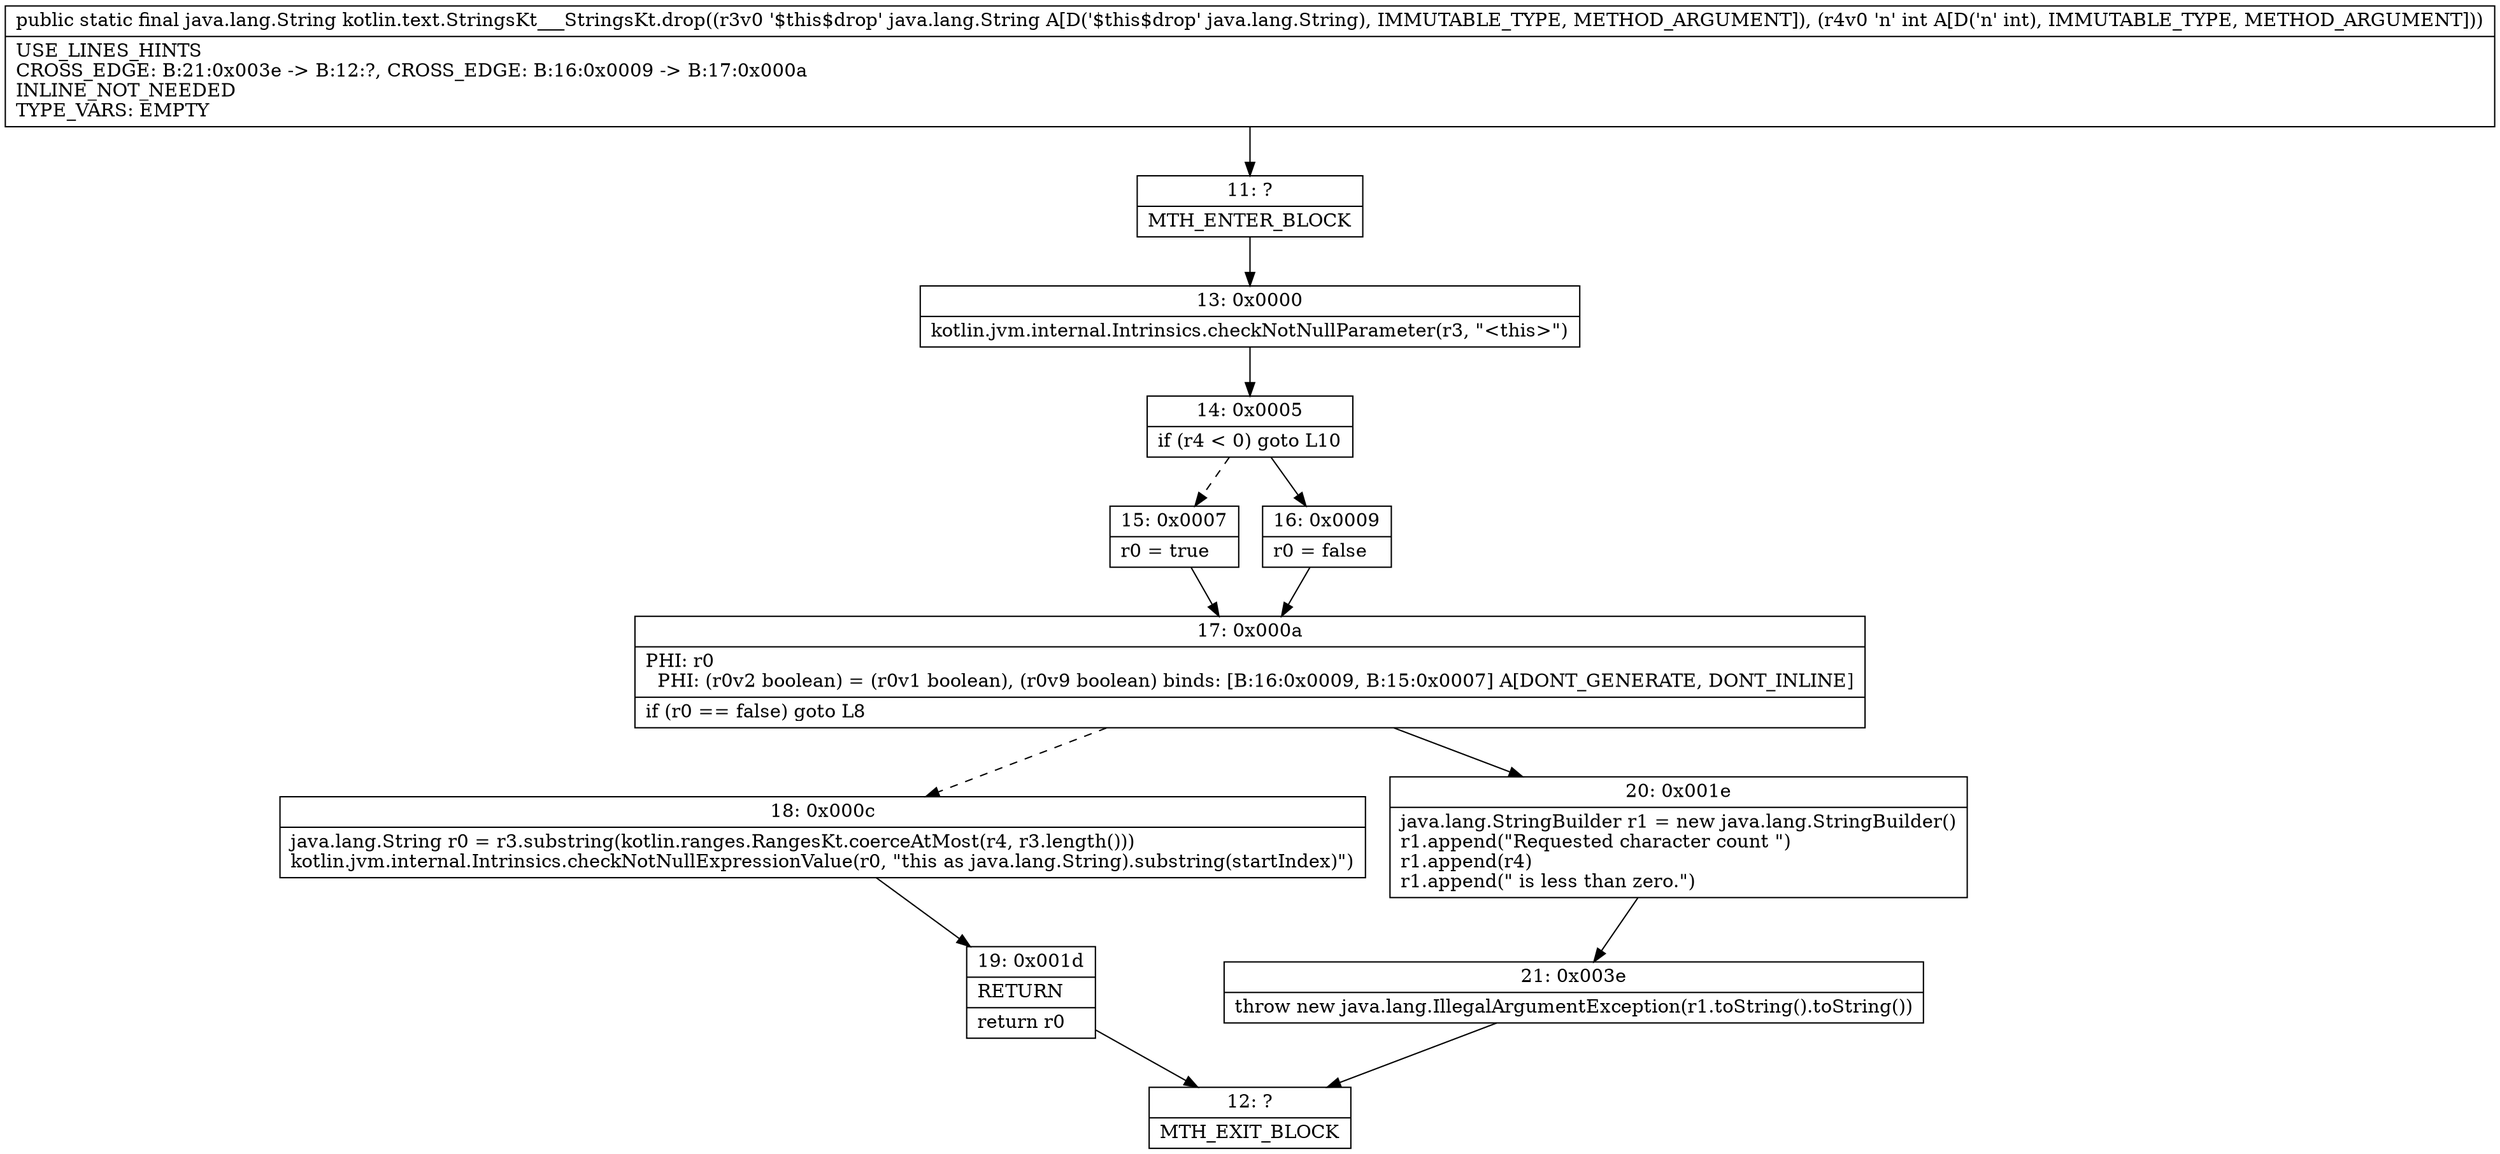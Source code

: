 digraph "CFG forkotlin.text.StringsKt___StringsKt.drop(Ljava\/lang\/String;I)Ljava\/lang\/String;" {
Node_11 [shape=record,label="{11\:\ ?|MTH_ENTER_BLOCK\l}"];
Node_13 [shape=record,label="{13\:\ 0x0000|kotlin.jvm.internal.Intrinsics.checkNotNullParameter(r3, \"\<this\>\")\l}"];
Node_14 [shape=record,label="{14\:\ 0x0005|if (r4 \< 0) goto L10\l}"];
Node_15 [shape=record,label="{15\:\ 0x0007|r0 = true\l}"];
Node_17 [shape=record,label="{17\:\ 0x000a|PHI: r0 \l  PHI: (r0v2 boolean) = (r0v1 boolean), (r0v9 boolean) binds: [B:16:0x0009, B:15:0x0007] A[DONT_GENERATE, DONT_INLINE]\l|if (r0 == false) goto L8\l}"];
Node_18 [shape=record,label="{18\:\ 0x000c|java.lang.String r0 = r3.substring(kotlin.ranges.RangesKt.coerceAtMost(r4, r3.length()))\lkotlin.jvm.internal.Intrinsics.checkNotNullExpressionValue(r0, \"this as java.lang.String).substring(startIndex)\")\l}"];
Node_19 [shape=record,label="{19\:\ 0x001d|RETURN\l|return r0\l}"];
Node_12 [shape=record,label="{12\:\ ?|MTH_EXIT_BLOCK\l}"];
Node_20 [shape=record,label="{20\:\ 0x001e|java.lang.StringBuilder r1 = new java.lang.StringBuilder()\lr1.append(\"Requested character count \")\lr1.append(r4)\lr1.append(\" is less than zero.\")\l}"];
Node_21 [shape=record,label="{21\:\ 0x003e|throw new java.lang.IllegalArgumentException(r1.toString().toString())\l}"];
Node_16 [shape=record,label="{16\:\ 0x0009|r0 = false\l}"];
MethodNode[shape=record,label="{public static final java.lang.String kotlin.text.StringsKt___StringsKt.drop((r3v0 '$this$drop' java.lang.String A[D('$this$drop' java.lang.String), IMMUTABLE_TYPE, METHOD_ARGUMENT]), (r4v0 'n' int A[D('n' int), IMMUTABLE_TYPE, METHOD_ARGUMENT]))  | USE_LINES_HINTS\lCROSS_EDGE: B:21:0x003e \-\> B:12:?, CROSS_EDGE: B:16:0x0009 \-\> B:17:0x000a\lINLINE_NOT_NEEDED\lTYPE_VARS: EMPTY\l}"];
MethodNode -> Node_11;Node_11 -> Node_13;
Node_13 -> Node_14;
Node_14 -> Node_15[style=dashed];
Node_14 -> Node_16;
Node_15 -> Node_17;
Node_17 -> Node_18[style=dashed];
Node_17 -> Node_20;
Node_18 -> Node_19;
Node_19 -> Node_12;
Node_20 -> Node_21;
Node_21 -> Node_12;
Node_16 -> Node_17;
}

